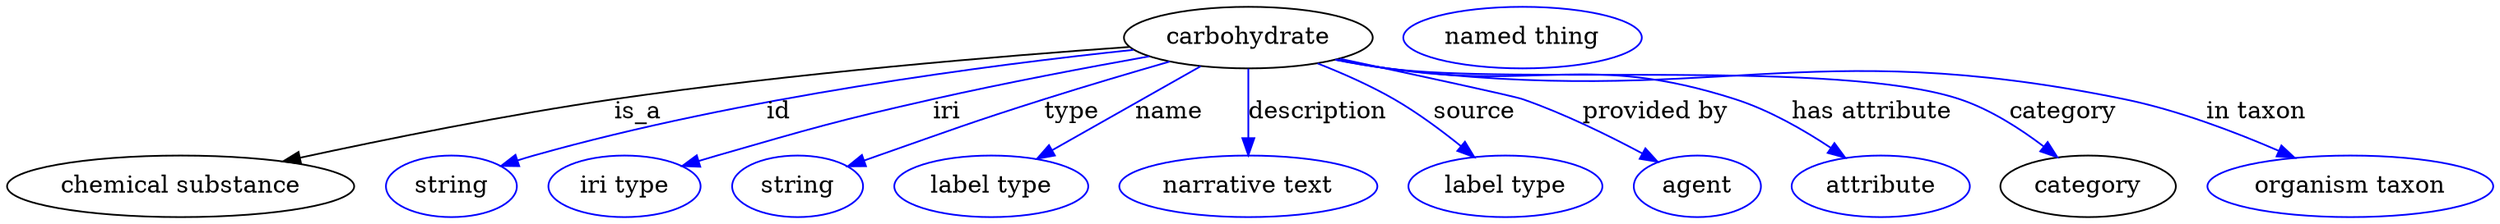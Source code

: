 digraph {
	graph [bb="0,0,1183.9,123"];
	node [label="\N"];
	carbohydrate	 [height=0.5,
		label=carbohydrate,
		pos="592.29,105",
		width=1.5707];
	"chemical substance"	 [height=0.5,
		pos="79.293,18",
		width=2.2026];
	carbohydrate -> "chemical substance"	 [label=is_a,
		lp="297.29,61.5",
		pos="e,129.11,32.125 537.26,100.6 475.77,95.211 373.4,84.791 286.29,69 236.16,59.912 180.09,45.852 138.97,34.795"];
	id	 [color=blue,
		height=0.5,
		label=string,
		pos="207.29,18",
		width=0.84854];
	carbohydrate -> id	 [color=blue,
		label=id,
		lp="364.79,61.5",
		pos="e,231.13,29.542 538.77,98.961 469.9,90.141 347.21,70.864 247.29,36 245.05,35.217 242.76,34.357 240.46,33.451",
		style=solid];
	iri	 [color=blue,
		height=0.5,
		label="iri type",
		pos="292.29,18",
		width=1.011];
	carbohydrate -> iri	 [color=blue,
		label=iri,
		lp="449.79,61.5",
		pos="e,320.25,29.578 545.78,94.579 516.29,87.77 477.41,78.422 443.29,69 395.73,55.866 383.79,52.509 337.29,36 334.78,35.107 332.2,34.159 \
329.6,33.183",
		style=solid];
	type	 [color=blue,
		height=0.5,
		label=string,
		pos="377.29,18",
		width=0.84854];
	carbohydrate -> type	 [color=blue,
		label=type,
		lp="509.29,61.5",
		pos="e,401.78,29.165 555.2,91.229 537.61,84.624 516.32,76.527 497.29,69 461.53,54.851 452.61,51.227 417.29,36 415.25,35.118 413.15,34.203 \
411.03,33.273",
		style=solid];
	name	 [color=blue,
		height=0.5,
		label="label type",
		pos="471.29,18",
		width=1.2638];
	carbohydrate -> name	 [color=blue,
		label=name,
		lp="554.79,61.5",
		pos="e,493.43,33.92 569.25,88.431 550.08,74.652 522.65,54.929 501.69,39.857",
		style=solid];
	description	 [color=blue,
		height=0.5,
		label="narrative text",
		pos="592.29,18",
		width=1.6068];
	carbohydrate -> description	 [color=blue,
		label=description,
		lp="622.79,61.5",
		pos="e,592.29,36.003 592.29,86.974 592.29,75.192 592.29,59.561 592.29,46.158",
		style=solid];
	source	 [color=blue,
		height=0.5,
		label="label type",
		pos="713.29,18",
		width=1.2638];
	carbohydrate -> source	 [color=blue,
		label=source,
		lp="693.29,61.5",
		pos="e,696.53,35.184 623.28,89.741 634.36,83.8 646.71,76.594 657.29,69 668.42,61.017 679.77,51.088 689.31,42.117",
		style=solid];
	"provided by"	 [color=blue,
		height=0.5,
		label=agent,
		pos="806.29,18",
		width=0.83048];
	carbohydrate -> "provided by"	 [color=blue,
		label="provided by",
		lp="779.29,61.5",
		pos="e,785.65,31.355 634.79,93.073 667.24,83.879 707.65,72.211 715.29,69 736.76,59.979 759.62,47.153 777.06,36.621",
		style=solid];
	"has attribute"	 [color=blue,
		height=0.5,
		label=attribute,
		pos="894.29,18",
		width=1.1193];
	carbohydrate -> "has attribute"	 [color=blue,
		label="has attribute",
		lp="879.79,61.5",
		pos="e,875.46,33.959 633.61,92.694 641.74,90.567 650.25,88.546 658.29,87 727.7,73.663 749.81,92.986 816.29,69 834.57,62.407 852.86,50.778 \
867.13,40.288",
		style=solid];
	category	 [height=0.5,
		pos="993.29,18",
		width=1.1374];
	carbohydrate -> category	 [color=blue,
		label=category,
		lp="970.79,61.5",
		pos="e,975.11,34.236 633.21,92.501 641.45,90.364 650.1,88.389 658.29,87 772.06,67.726 808.14,106.41 917.29,69 935.34,62.813 953.18,51.21 \
967.03,40.632",
		style=solid];
	"in taxon"	 [color=blue,
		height=0.5,
		label="organism taxon",
		pos="1118.3,18",
		width=1.8234];
	carbohydrate -> "in taxon"	 [color=blue,
		label="in taxon",
		lp="1065.8,61.5",
		pos="e,1088.2,34.277 633.19,92.394 641.43,90.265 650.08,88.321 658.29,87 807.69,62.955 850.87,103.11 998.29,69 1026.4,62.497 1056.3,49.829 \
1079.2,38.747",
		style=solid];
	"named thing_category"	 [color=blue,
		height=0.5,
		label="named thing",
		pos="722.29,105",
		width=1.5346];
}
